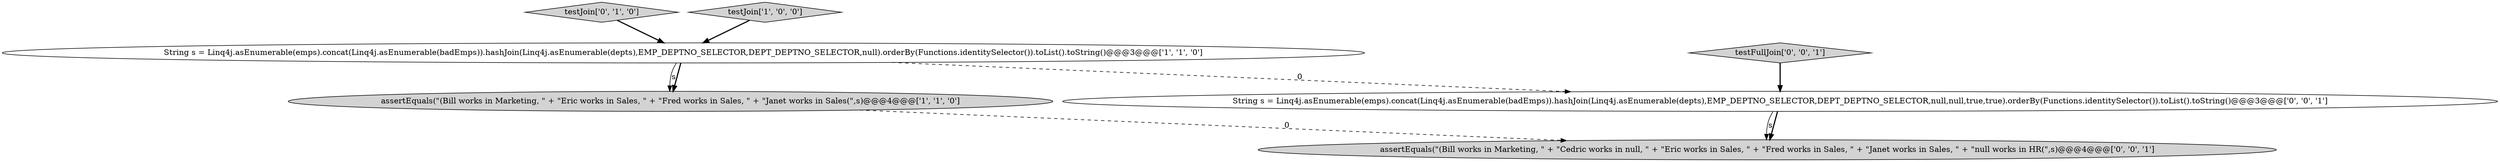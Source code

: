 digraph {
3 [style = filled, label = "testJoin['0', '1', '0']", fillcolor = lightgray, shape = diamond image = "AAA0AAABBB2BBB"];
4 [style = filled, label = "testFullJoin['0', '0', '1']", fillcolor = lightgray, shape = diamond image = "AAA0AAABBB3BBB"];
1 [style = filled, label = "testJoin['1', '0', '0']", fillcolor = lightgray, shape = diamond image = "AAA0AAABBB1BBB"];
5 [style = filled, label = "String s = Linq4j.asEnumerable(emps).concat(Linq4j.asEnumerable(badEmps)).hashJoin(Linq4j.asEnumerable(depts),EMP_DEPTNO_SELECTOR,DEPT_DEPTNO_SELECTOR,null,null,true,true).orderBy(Functions.identitySelector()).toList().toString()@@@3@@@['0', '0', '1']", fillcolor = white, shape = ellipse image = "AAA0AAABBB3BBB"];
6 [style = filled, label = "assertEquals(\"(Bill works in Marketing, \" + \"Cedric works in null, \" + \"Eric works in Sales, \" + \"Fred works in Sales, \" + \"Janet works in Sales, \" + \"null works in HR(\",s)@@@4@@@['0', '0', '1']", fillcolor = lightgray, shape = ellipse image = "AAA0AAABBB3BBB"];
0 [style = filled, label = "assertEquals(\"(Bill works in Marketing, \" + \"Eric works in Sales, \" + \"Fred works in Sales, \" + \"Janet works in Sales(\",s)@@@4@@@['1', '1', '0']", fillcolor = lightgray, shape = ellipse image = "AAA0AAABBB1BBB"];
2 [style = filled, label = "String s = Linq4j.asEnumerable(emps).concat(Linq4j.asEnumerable(badEmps)).hashJoin(Linq4j.asEnumerable(depts),EMP_DEPTNO_SELECTOR,DEPT_DEPTNO_SELECTOR,null).orderBy(Functions.identitySelector()).toList().toString()@@@3@@@['1', '1', '0']", fillcolor = white, shape = ellipse image = "AAA0AAABBB1BBB"];
2->0 [style = solid, label="s"];
2->5 [style = dashed, label="0"];
1->2 [style = bold, label=""];
2->0 [style = bold, label=""];
5->6 [style = bold, label=""];
3->2 [style = bold, label=""];
5->6 [style = solid, label="s"];
4->5 [style = bold, label=""];
0->6 [style = dashed, label="0"];
}
